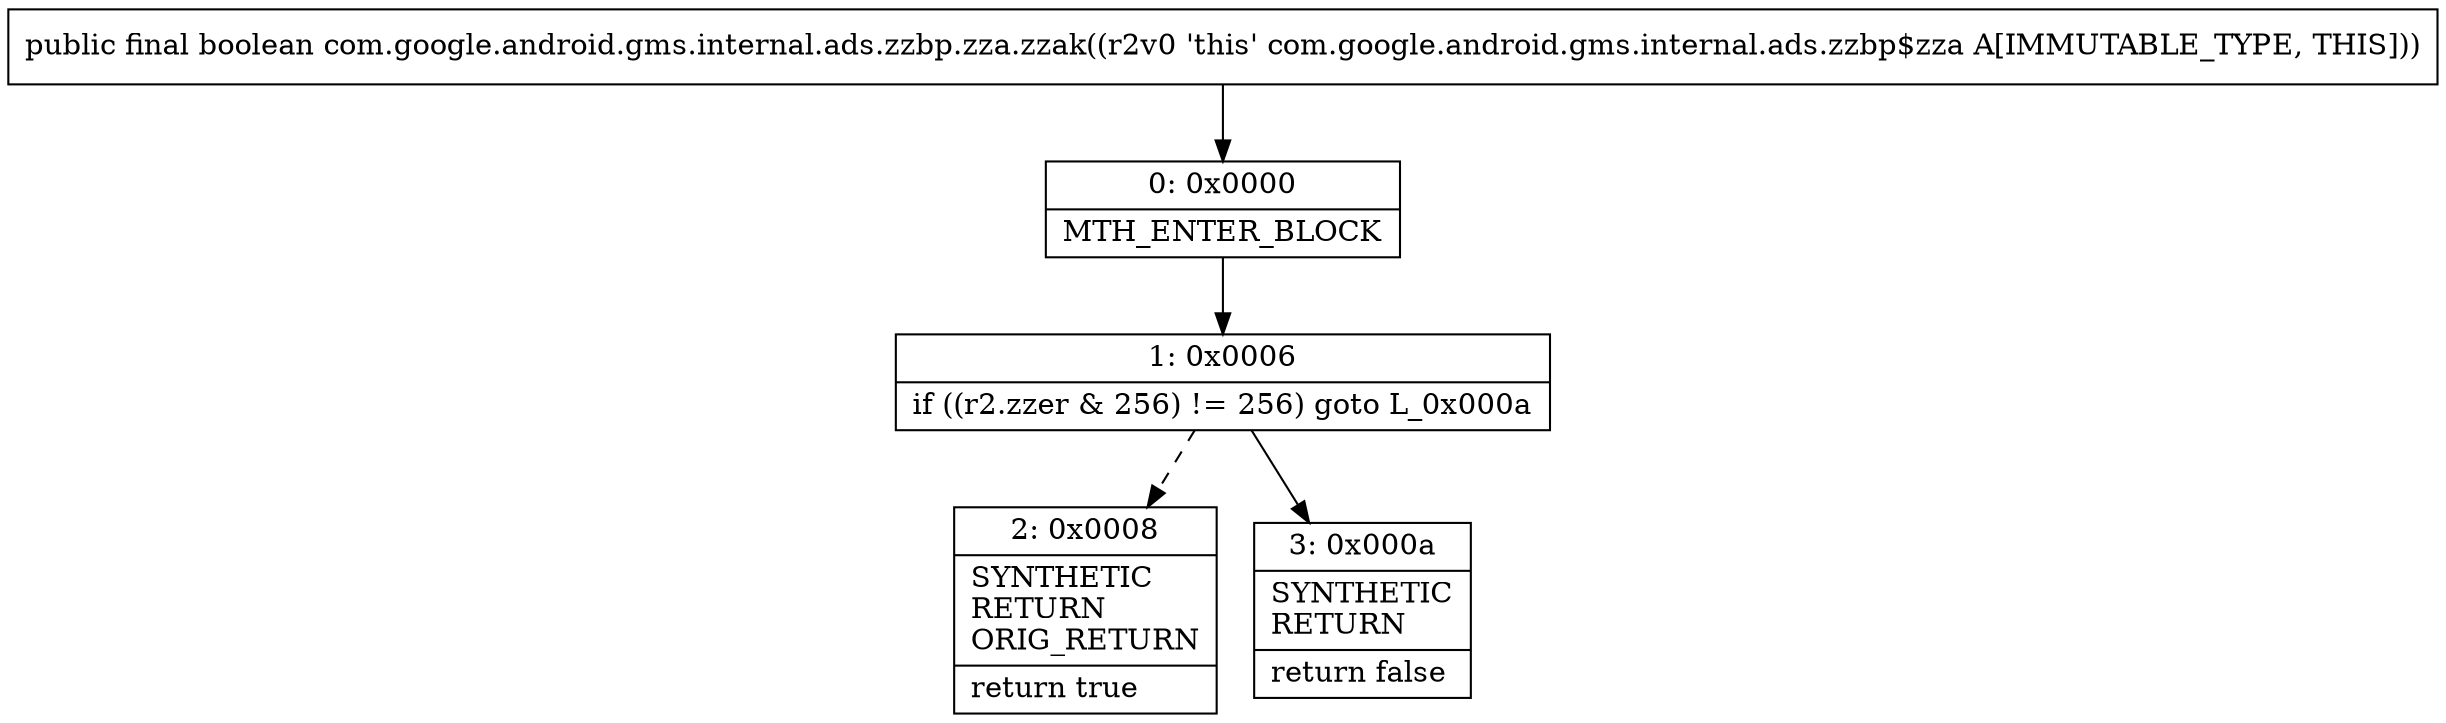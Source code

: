 digraph "CFG forcom.google.android.gms.internal.ads.zzbp.zza.zzak()Z" {
Node_0 [shape=record,label="{0\:\ 0x0000|MTH_ENTER_BLOCK\l}"];
Node_1 [shape=record,label="{1\:\ 0x0006|if ((r2.zzer & 256) != 256) goto L_0x000a\l}"];
Node_2 [shape=record,label="{2\:\ 0x0008|SYNTHETIC\lRETURN\lORIG_RETURN\l|return true\l}"];
Node_3 [shape=record,label="{3\:\ 0x000a|SYNTHETIC\lRETURN\l|return false\l}"];
MethodNode[shape=record,label="{public final boolean com.google.android.gms.internal.ads.zzbp.zza.zzak((r2v0 'this' com.google.android.gms.internal.ads.zzbp$zza A[IMMUTABLE_TYPE, THIS])) }"];
MethodNode -> Node_0;
Node_0 -> Node_1;
Node_1 -> Node_2[style=dashed];
Node_1 -> Node_3;
}

